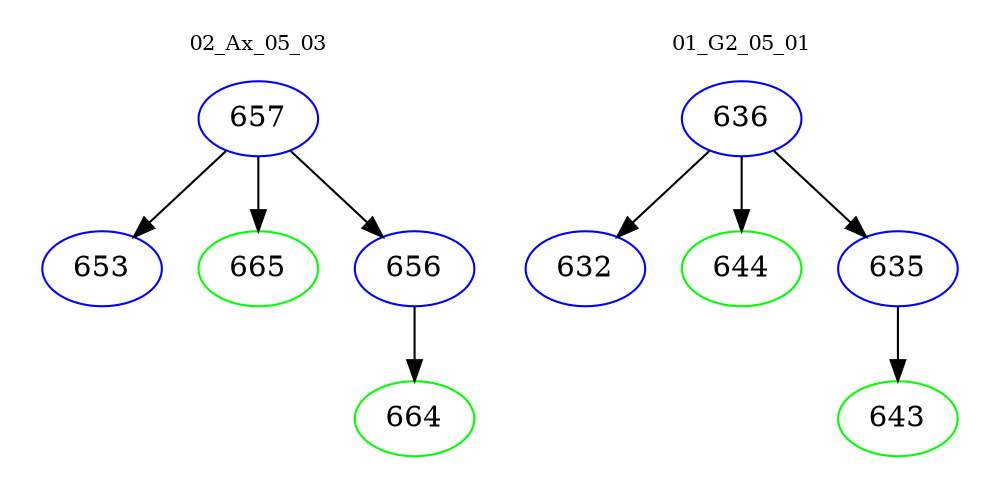 digraph{
subgraph cluster_0 {
color = white
label = "02_Ax_05_03";
fontsize=10;
T0_657 [label="657", color="blue"]
T0_657 -> T0_653 [color="black"]
T0_653 [label="653", color="blue"]
T0_657 -> T0_665 [color="black"]
T0_665 [label="665", color="green"]
T0_657 -> T0_656 [color="black"]
T0_656 [label="656", color="blue"]
T0_656 -> T0_664 [color="black"]
T0_664 [label="664", color="green"]
}
subgraph cluster_1 {
color = white
label = "01_G2_05_01";
fontsize=10;
T1_636 [label="636", color="blue"]
T1_636 -> T1_632 [color="black"]
T1_632 [label="632", color="blue"]
T1_636 -> T1_644 [color="black"]
T1_644 [label="644", color="green"]
T1_636 -> T1_635 [color="black"]
T1_635 [label="635", color="blue"]
T1_635 -> T1_643 [color="black"]
T1_643 [label="643", color="green"]
}
}
